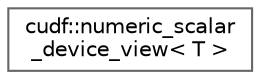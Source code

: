 digraph "类继承关系图"
{
 // LATEX_PDF_SIZE
  bgcolor="transparent";
  edge [fontname=Helvetica,fontsize=10,labelfontname=Helvetica,labelfontsize=10];
  node [fontname=Helvetica,fontsize=10,shape=box,height=0.2,width=0.4];
  rankdir="LR";
  Node0 [id="Node000000",label="cudf::numeric_scalar\l_device_view\< T \>",height=0.2,width=0.4,color="grey40", fillcolor="white", style="filled",URL="$classcudf_1_1numeric__scalar__device__view.html",tooltip=" "];
}
